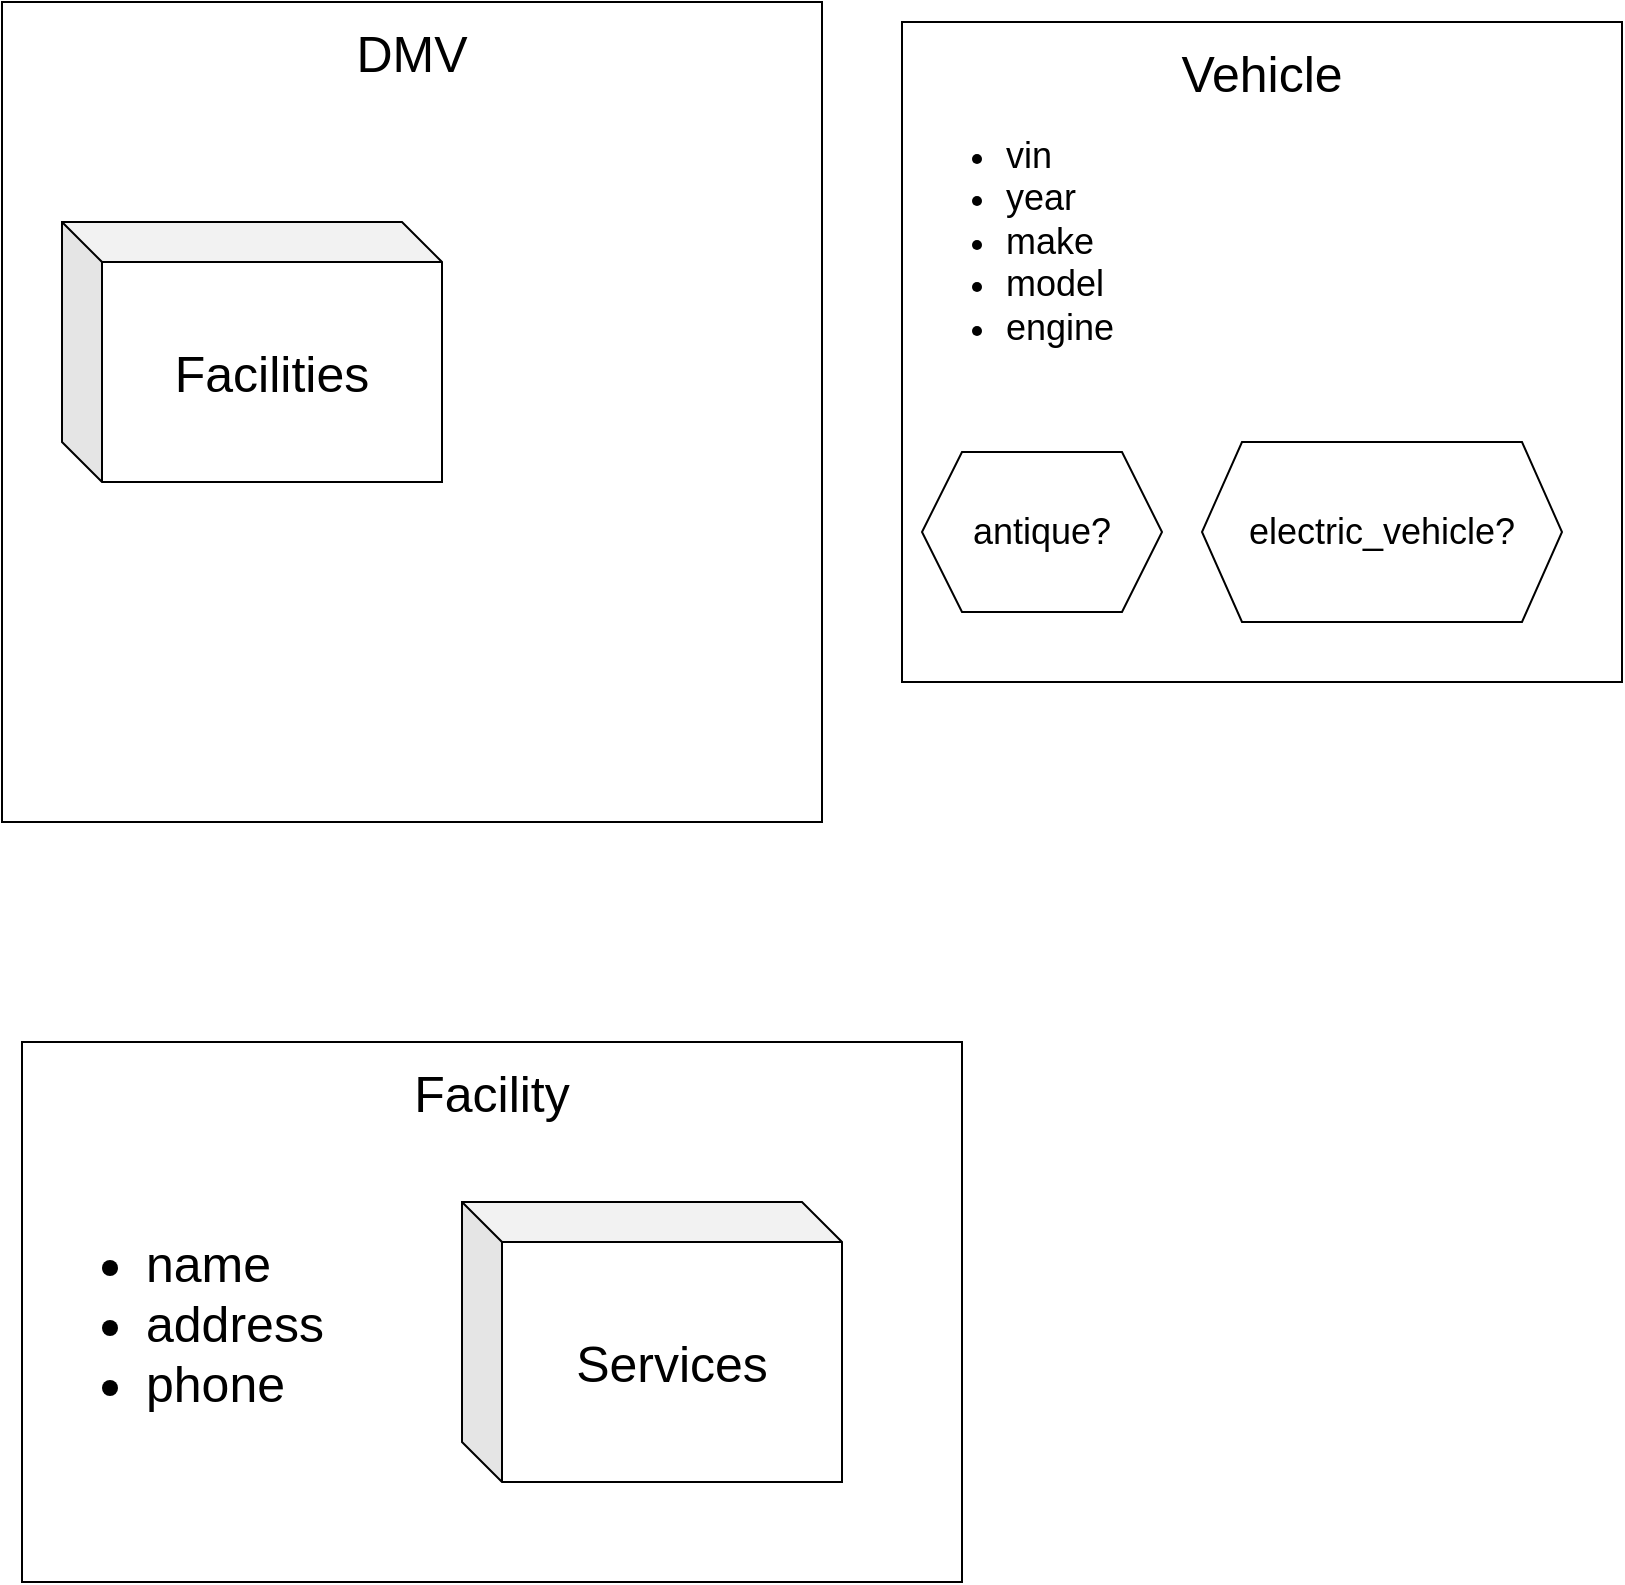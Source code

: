 <mxfile>
    <diagram id="lex-oY93Ng12vMlhTwSb" name="Page-1">
        <mxGraphModel dx="951" dy="1162" grid="1" gridSize="10" guides="1" tooltips="1" connect="1" arrows="1" fold="1" page="1" pageScale="1" pageWidth="850" pageHeight="1100" math="0" shadow="0">
            <root>
                <mxCell id="0"/>
                <mxCell id="1" parent="0"/>
                <mxCell id="25" value="" style="group" vertex="1" connectable="0" parent="1">
                    <mxGeometry x="10" y="20" width="410" height="410" as="geometry"/>
                </mxCell>
                <mxCell id="2" value="" style="whiteSpace=wrap;html=1;aspect=fixed;" vertex="1" parent="25">
                    <mxGeometry width="410" height="410" as="geometry"/>
                </mxCell>
                <mxCell id="5" value="&lt;font style=&quot;font-size: 25px;&quot;&gt;DMV&lt;/font&gt;" style="text;strokeColor=none;align=center;fillColor=none;html=1;verticalAlign=middle;whiteSpace=wrap;rounded=0;" vertex="1" parent="25">
                    <mxGeometry x="65" width="280" height="50" as="geometry"/>
                </mxCell>
                <mxCell id="7" value="Facilities" style="shape=cube;whiteSpace=wrap;html=1;boundedLbl=1;backgroundOutline=1;darkOpacity=0.05;darkOpacity2=0.1;fontSize=25;" vertex="1" parent="25">
                    <mxGeometry x="30" y="110" width="190" height="130" as="geometry"/>
                </mxCell>
                <mxCell id="27" value="" style="group" vertex="1" connectable="0" parent="1">
                    <mxGeometry x="20" y="540" width="470" height="270" as="geometry"/>
                </mxCell>
                <mxCell id="26" value="" style="rounded=0;whiteSpace=wrap;html=1;fontSize=25;" vertex="1" parent="27">
                    <mxGeometry width="470" height="270" as="geometry"/>
                </mxCell>
                <mxCell id="6" value="Facility" style="text;strokeColor=none;align=center;fillColor=none;html=1;verticalAlign=middle;whiteSpace=wrap;rounded=0;fontSize=25;" vertex="1" parent="27">
                    <mxGeometry x="160" width="150" height="50" as="geometry"/>
                </mxCell>
                <mxCell id="22" value="&lt;ul&gt;&lt;li&gt;name&lt;/li&gt;&lt;li&gt;address&lt;/li&gt;&lt;li&gt;phone&lt;/li&gt;&lt;/ul&gt;" style="text;strokeColor=none;fillColor=none;html=1;whiteSpace=wrap;verticalAlign=middle;overflow=hidden;fontSize=25;" vertex="1" parent="27">
                    <mxGeometry x="20" y="60" width="170" height="160" as="geometry"/>
                </mxCell>
                <mxCell id="23" value="Services" style="shape=cube;whiteSpace=wrap;html=1;boundedLbl=1;backgroundOutline=1;darkOpacity=0.05;darkOpacity2=0.1;fontSize=25;" vertex="1" parent="27">
                    <mxGeometry x="220" y="80" width="190" height="140" as="geometry"/>
                </mxCell>
                <mxCell id="28" value="" style="rounded=0;whiteSpace=wrap;html=1;fontSize=25;" vertex="1" parent="1">
                    <mxGeometry x="460" y="30" width="360" height="330" as="geometry"/>
                </mxCell>
                <mxCell id="29" value="Vehicle" style="text;strokeColor=none;align=center;fillColor=none;html=1;verticalAlign=middle;whiteSpace=wrap;rounded=0;fontSize=25;" vertex="1" parent="1">
                    <mxGeometry x="580" y="40" width="120" height="30" as="geometry"/>
                </mxCell>
                <mxCell id="30" value="&lt;ul style=&quot;font-size: 18px;&quot;&gt;&lt;li&gt;vin&lt;/li&gt;&lt;li&gt;year&lt;/li&gt;&lt;li&gt;make&lt;/li&gt;&lt;li&gt;model&lt;/li&gt;&lt;li&gt;engine&lt;/li&gt;&lt;/ul&gt;" style="text;strokeColor=none;fillColor=none;html=1;whiteSpace=wrap;verticalAlign=middle;overflow=hidden;fontSize=25;" vertex="1" parent="1">
                    <mxGeometry x="470" y="50" width="120" height="180" as="geometry"/>
                </mxCell>
                <mxCell id="31" value="antique?" style="shape=hexagon;perimeter=hexagonPerimeter2;whiteSpace=wrap;html=1;fixedSize=1;fontSize=18;" vertex="1" parent="1">
                    <mxGeometry x="470" y="245" width="120" height="80" as="geometry"/>
                </mxCell>
                <mxCell id="32" value="electric_vehicle?" style="shape=hexagon;perimeter=hexagonPerimeter2;whiteSpace=wrap;html=1;fixedSize=1;fontSize=18;" vertex="1" parent="1">
                    <mxGeometry x="610" y="240" width="180" height="90" as="geometry"/>
                </mxCell>
            </root>
        </mxGraphModel>
    </diagram>
</mxfile>